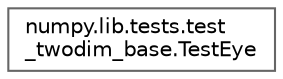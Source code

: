 digraph "Graphical Class Hierarchy"
{
 // LATEX_PDF_SIZE
  bgcolor="transparent";
  edge [fontname=Helvetica,fontsize=10,labelfontname=Helvetica,labelfontsize=10];
  node [fontname=Helvetica,fontsize=10,shape=box,height=0.2,width=0.4];
  rankdir="LR";
  Node0 [id="Node000000",label="numpy.lib.tests.test\l_twodim_base.TestEye",height=0.2,width=0.4,color="grey40", fillcolor="white", style="filled",URL="$d6/d32/classnumpy_1_1lib_1_1tests_1_1test__twodim__base_1_1TestEye.html",tooltip=" "];
}
